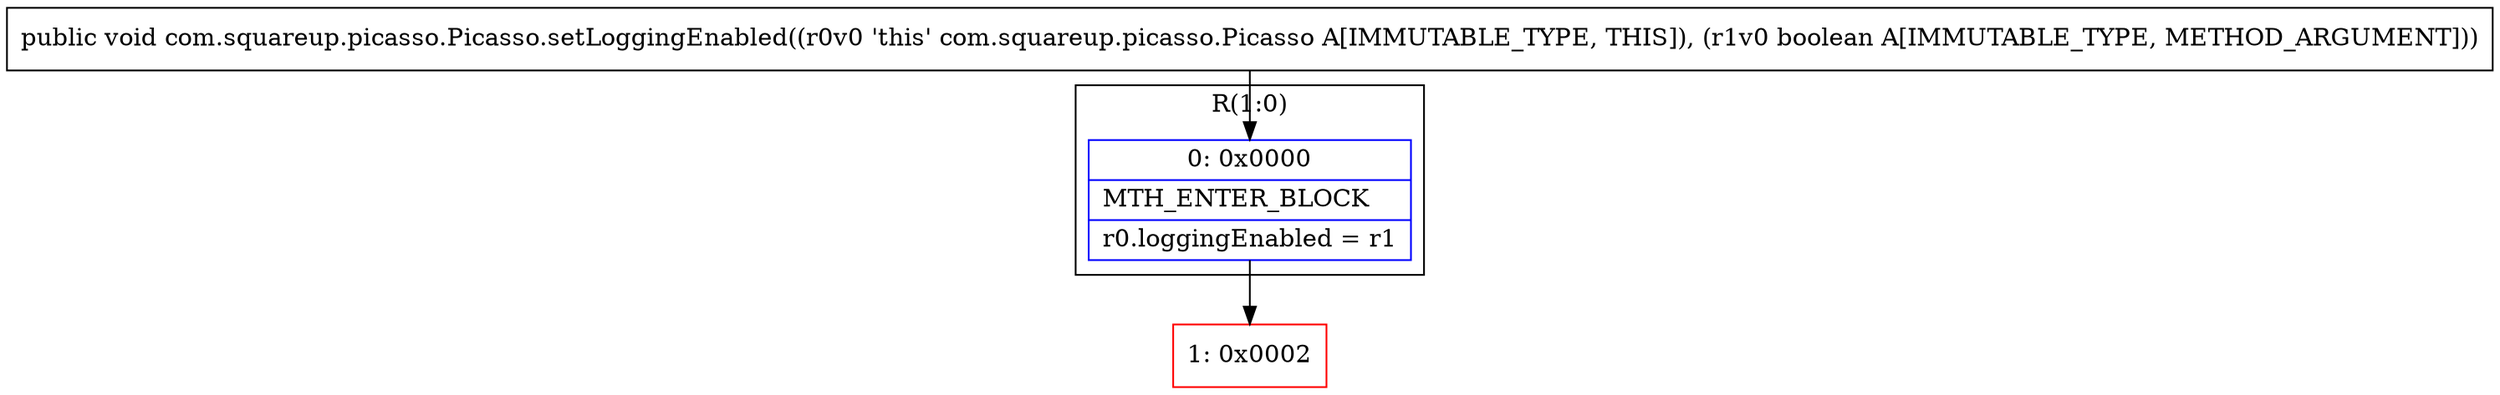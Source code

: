 digraph "CFG forcom.squareup.picasso.Picasso.setLoggingEnabled(Z)V" {
subgraph cluster_Region_1257813071 {
label = "R(1:0)";
node [shape=record,color=blue];
Node_0 [shape=record,label="{0\:\ 0x0000|MTH_ENTER_BLOCK\l|r0.loggingEnabled = r1\l}"];
}
Node_1 [shape=record,color=red,label="{1\:\ 0x0002}"];
MethodNode[shape=record,label="{public void com.squareup.picasso.Picasso.setLoggingEnabled((r0v0 'this' com.squareup.picasso.Picasso A[IMMUTABLE_TYPE, THIS]), (r1v0 boolean A[IMMUTABLE_TYPE, METHOD_ARGUMENT])) }"];
MethodNode -> Node_0;
Node_0 -> Node_1;
}

